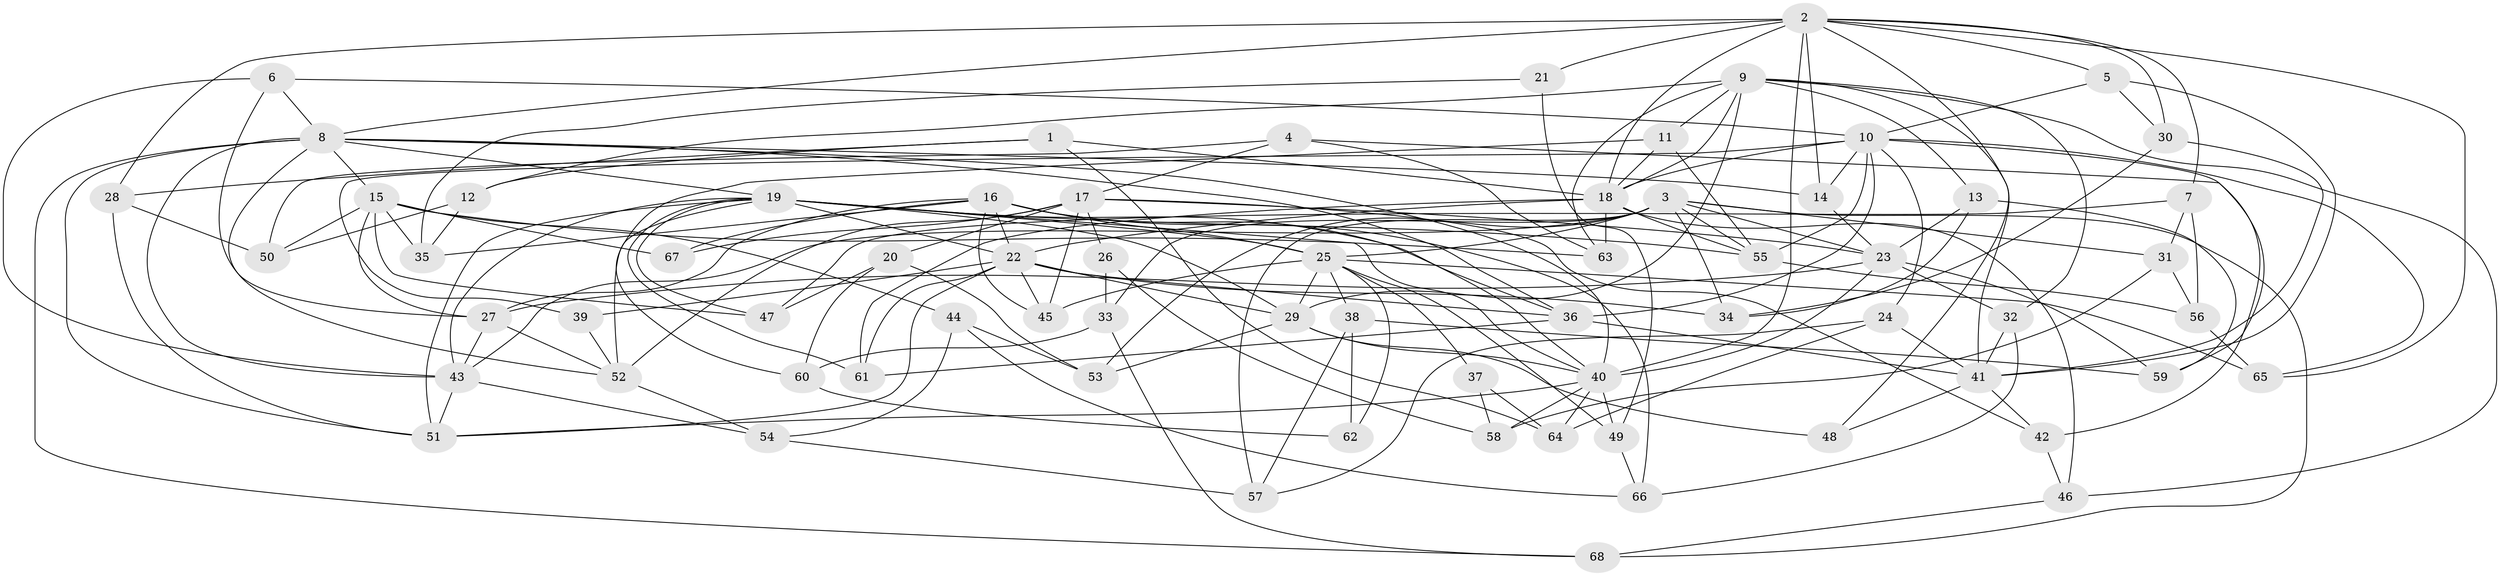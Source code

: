 // original degree distribution, {4: 1.0}
// Generated by graph-tools (version 1.1) at 2025/37/03/09/25 02:37:52]
// undirected, 68 vertices, 182 edges
graph export_dot {
graph [start="1"]
  node [color=gray90,style=filled];
  1;
  2;
  3;
  4;
  5;
  6;
  7;
  8;
  9;
  10;
  11;
  12;
  13;
  14;
  15;
  16;
  17;
  18;
  19;
  20;
  21;
  22;
  23;
  24;
  25;
  26;
  27;
  28;
  29;
  30;
  31;
  32;
  33;
  34;
  35;
  36;
  37;
  38;
  39;
  40;
  41;
  42;
  43;
  44;
  45;
  46;
  47;
  48;
  49;
  50;
  51;
  52;
  53;
  54;
  55;
  56;
  57;
  58;
  59;
  60;
  61;
  62;
  63;
  64;
  65;
  66;
  67;
  68;
  1 -- 12 [weight=1.0];
  1 -- 18 [weight=1.0];
  1 -- 28 [weight=1.0];
  1 -- 64 [weight=1.0];
  2 -- 5 [weight=1.0];
  2 -- 7 [weight=1.0];
  2 -- 8 [weight=1.0];
  2 -- 14 [weight=1.0];
  2 -- 18 [weight=1.0];
  2 -- 21 [weight=2.0];
  2 -- 28 [weight=1.0];
  2 -- 30 [weight=1.0];
  2 -- 40 [weight=1.0];
  2 -- 48 [weight=1.0];
  2 -- 65 [weight=1.0];
  3 -- 23 [weight=1.0];
  3 -- 25 [weight=1.0];
  3 -- 31 [weight=1.0];
  3 -- 33 [weight=1.0];
  3 -- 34 [weight=1.0];
  3 -- 43 [weight=1.0];
  3 -- 53 [weight=1.0];
  3 -- 55 [weight=1.0];
  3 -- 57 [weight=1.0];
  3 -- 68 [weight=1.0];
  4 -- 17 [weight=1.0];
  4 -- 42 [weight=1.0];
  4 -- 50 [weight=1.0];
  4 -- 63 [weight=1.0];
  5 -- 10 [weight=1.0];
  5 -- 30 [weight=1.0];
  5 -- 41 [weight=1.0];
  6 -- 8 [weight=1.0];
  6 -- 10 [weight=1.0];
  6 -- 27 [weight=1.0];
  6 -- 43 [weight=1.0];
  7 -- 31 [weight=1.0];
  7 -- 47 [weight=1.0];
  7 -- 56 [weight=1.0];
  8 -- 14 [weight=1.0];
  8 -- 15 [weight=1.0];
  8 -- 19 [weight=1.0];
  8 -- 36 [weight=1.0];
  8 -- 40 [weight=1.0];
  8 -- 43 [weight=2.0];
  8 -- 51 [weight=1.0];
  8 -- 52 [weight=1.0];
  8 -- 68 [weight=1.0];
  9 -- 11 [weight=1.0];
  9 -- 12 [weight=1.0];
  9 -- 13 [weight=1.0];
  9 -- 18 [weight=1.0];
  9 -- 29 [weight=2.0];
  9 -- 32 [weight=2.0];
  9 -- 41 [weight=2.0];
  9 -- 46 [weight=1.0];
  9 -- 63 [weight=1.0];
  10 -- 14 [weight=1.0];
  10 -- 18 [weight=2.0];
  10 -- 24 [weight=1.0];
  10 -- 36 [weight=1.0];
  10 -- 39 [weight=2.0];
  10 -- 55 [weight=1.0];
  10 -- 59 [weight=1.0];
  10 -- 65 [weight=1.0];
  11 -- 18 [weight=1.0];
  11 -- 55 [weight=1.0];
  11 -- 60 [weight=1.0];
  12 -- 35 [weight=1.0];
  12 -- 50 [weight=1.0];
  13 -- 23 [weight=1.0];
  13 -- 34 [weight=1.0];
  13 -- 59 [weight=1.0];
  14 -- 23 [weight=1.0];
  15 -- 27 [weight=1.0];
  15 -- 35 [weight=1.0];
  15 -- 44 [weight=1.0];
  15 -- 47 [weight=1.0];
  15 -- 50 [weight=1.0];
  15 -- 63 [weight=1.0];
  15 -- 67 [weight=1.0];
  16 -- 22 [weight=1.0];
  16 -- 25 [weight=1.0];
  16 -- 27 [weight=1.0];
  16 -- 35 [weight=1.0];
  16 -- 40 [weight=1.0];
  16 -- 45 [weight=1.0];
  16 -- 66 [weight=1.0];
  16 -- 67 [weight=1.0];
  17 -- 20 [weight=1.0];
  17 -- 23 [weight=1.0];
  17 -- 26 [weight=2.0];
  17 -- 42 [weight=1.0];
  17 -- 45 [weight=1.0];
  17 -- 52 [weight=1.0];
  17 -- 67 [weight=2.0];
  18 -- 22 [weight=2.0];
  18 -- 46 [weight=1.0];
  18 -- 55 [weight=1.0];
  18 -- 61 [weight=1.0];
  18 -- 63 [weight=1.0];
  19 -- 22 [weight=1.0];
  19 -- 25 [weight=1.0];
  19 -- 29 [weight=1.0];
  19 -- 36 [weight=1.0];
  19 -- 40 [weight=1.0];
  19 -- 43 [weight=1.0];
  19 -- 47 [weight=1.0];
  19 -- 51 [weight=1.0];
  19 -- 52 [weight=1.0];
  19 -- 55 [weight=1.0];
  19 -- 61 [weight=1.0];
  20 -- 47 [weight=1.0];
  20 -- 53 [weight=1.0];
  20 -- 60 [weight=1.0];
  21 -- 35 [weight=1.0];
  21 -- 49 [weight=1.0];
  22 -- 29 [weight=2.0];
  22 -- 34 [weight=1.0];
  22 -- 36 [weight=1.0];
  22 -- 39 [weight=1.0];
  22 -- 45 [weight=1.0];
  22 -- 51 [weight=1.0];
  22 -- 61 [weight=1.0];
  23 -- 27 [weight=3.0];
  23 -- 32 [weight=1.0];
  23 -- 40 [weight=1.0];
  23 -- 59 [weight=1.0];
  24 -- 41 [weight=1.0];
  24 -- 57 [weight=1.0];
  24 -- 64 [weight=1.0];
  25 -- 29 [weight=1.0];
  25 -- 37 [weight=2.0];
  25 -- 38 [weight=1.0];
  25 -- 45 [weight=1.0];
  25 -- 49 [weight=1.0];
  25 -- 62 [weight=2.0];
  25 -- 65 [weight=1.0];
  26 -- 33 [weight=1.0];
  26 -- 58 [weight=1.0];
  27 -- 43 [weight=1.0];
  27 -- 52 [weight=1.0];
  28 -- 50 [weight=1.0];
  28 -- 51 [weight=1.0];
  29 -- 40 [weight=1.0];
  29 -- 48 [weight=2.0];
  29 -- 53 [weight=1.0];
  30 -- 34 [weight=1.0];
  30 -- 41 [weight=1.0];
  31 -- 56 [weight=1.0];
  31 -- 58 [weight=1.0];
  32 -- 41 [weight=2.0];
  32 -- 66 [weight=1.0];
  33 -- 60 [weight=1.0];
  33 -- 68 [weight=1.0];
  36 -- 41 [weight=1.0];
  36 -- 61 [weight=1.0];
  37 -- 58 [weight=1.0];
  37 -- 64 [weight=1.0];
  38 -- 57 [weight=1.0];
  38 -- 59 [weight=1.0];
  38 -- 62 [weight=1.0];
  39 -- 52 [weight=1.0];
  40 -- 49 [weight=1.0];
  40 -- 51 [weight=1.0];
  40 -- 58 [weight=1.0];
  40 -- 64 [weight=1.0];
  41 -- 42 [weight=1.0];
  41 -- 48 [weight=1.0];
  42 -- 46 [weight=1.0];
  43 -- 51 [weight=1.0];
  43 -- 54 [weight=1.0];
  44 -- 53 [weight=1.0];
  44 -- 54 [weight=1.0];
  44 -- 66 [weight=1.0];
  46 -- 68 [weight=1.0];
  49 -- 66 [weight=1.0];
  52 -- 54 [weight=1.0];
  54 -- 57 [weight=1.0];
  55 -- 56 [weight=1.0];
  56 -- 65 [weight=1.0];
  60 -- 62 [weight=1.0];
}
